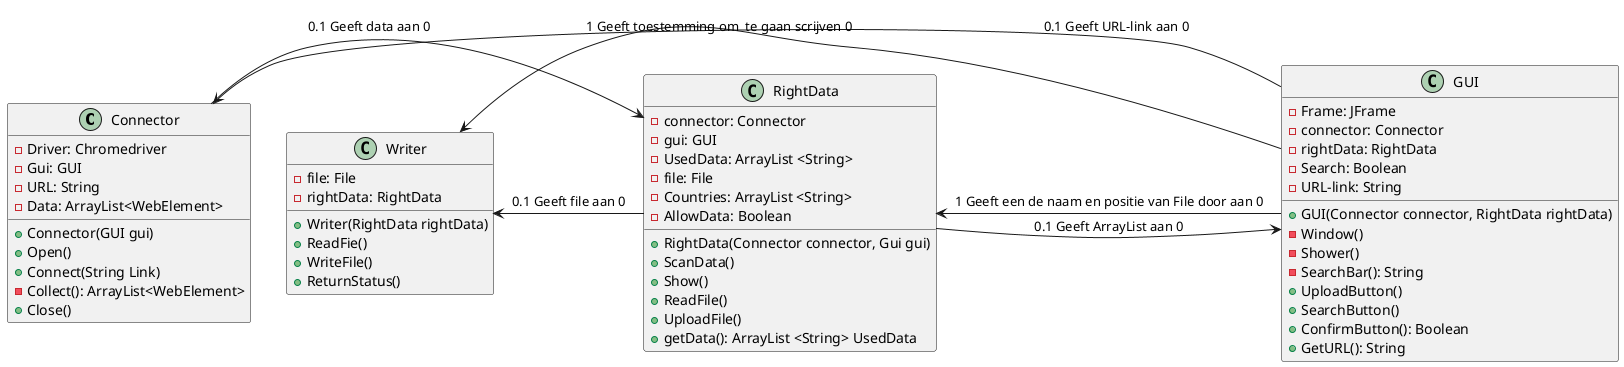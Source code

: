 @startuml
'https://plantuml.com/sequence-
class Connector {
    - Driver: Chromedriver
    - Gui: GUI
    - URL: String
    - Data: ArrayList<WebElement>

    + Connector(GUI gui)
    + Open()
    + Connect(String Link)
    - Collect(): ArrayList<WebElement>
    + Close()
}

class Writer{
    - file: File
    - rightData: RightData

    + Writer(RightData rightData)
    + ReadFie()
    + WriteFile()
    + ReturnStatus()
}

class RightData{
    - connector: Connector
    - gui: GUI
    - UsedData: ArrayList <String>
    - file: File
    - Countries: ArrayList <String>
    - AllowData: Boolean

    + RightData(Connector connector, Gui gui)
    + ScanData()
    + Show()
    + ReadFile()
    + UploadFile()
    + getData(): ArrayList <String> UsedData
 }

class GUI{
    - Frame: JFrame
    - connector: Connector
    - rightData: RightData
    - Search: Boolean
    - URL-link: String

    + GUI(Connector connector, RightData rightData)
    - Window()
    - Shower()
    - SearchBar(): String
    + UploadButton()
    + SearchButton()
    + ConfirmButton(): Boolean
    + GetURL(): String
}

Connector <- GUI: 0.1 Geeft URL-link aan 0
Writer <- RightData: 0.1 Geeft file aan 0
Connector -> RightData: 0.1 Geeft data aan 0
RightData -> GUI: 0.1 Geeft ArrayList aan 0
RightData <- GUI: 1 Geeft een de naam en positie van File door aan 0
Writer <- GUI: 1 Geeft toestemming om  te gaan scrijven 0

@enduml